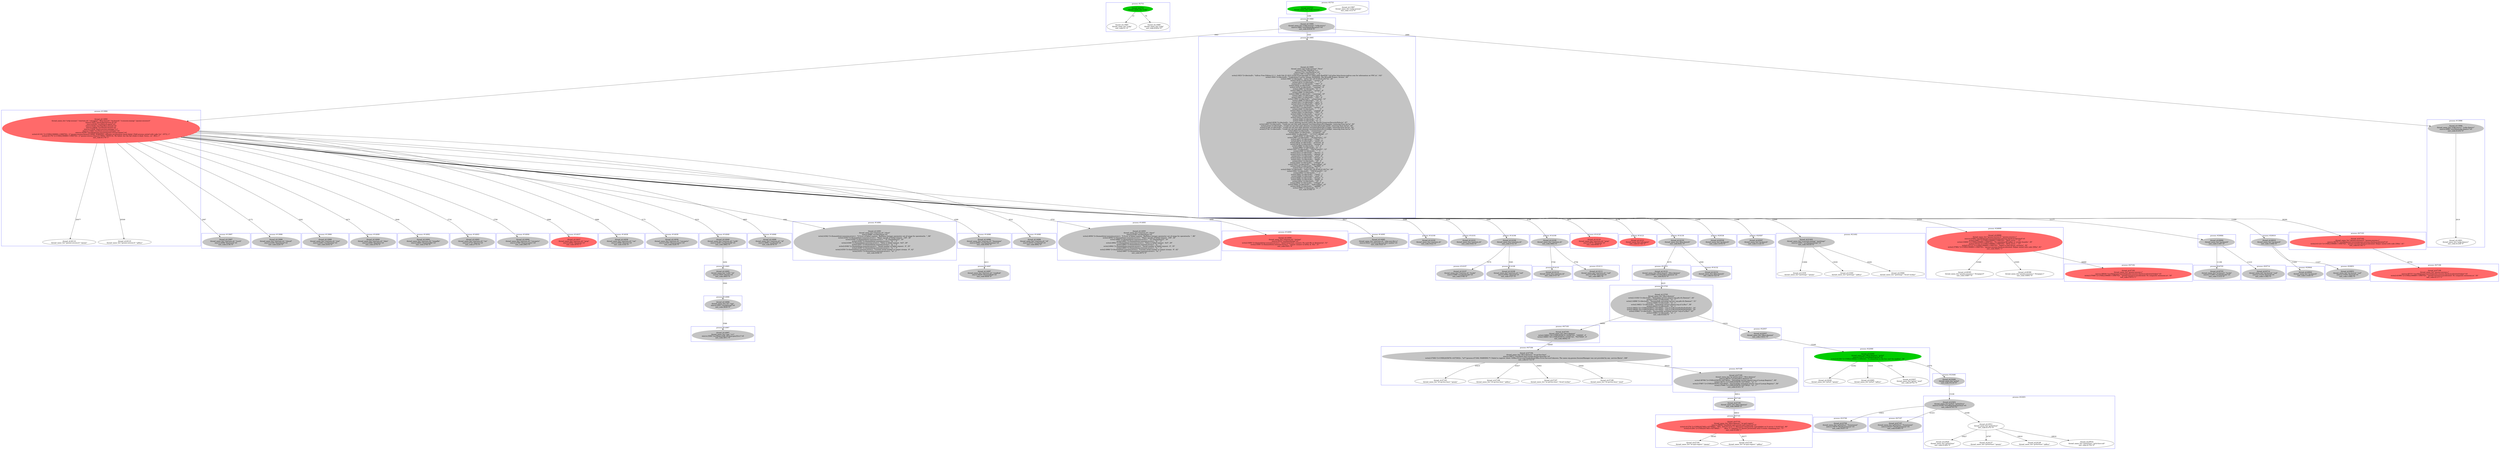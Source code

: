 digraph abc{
subgraph cluster_2731 {
2731   [label="thread_id:2731\nthread_name_list:\"xrdp\"", style = filled , color="green3"];
13965   [label="thread_id:13965\nthread_name_list:\"xrdp\"\nexit_code:51:\"0\""];
13966   [label="thread_id:13966\nthread_name_list:\"xrdp\"\nexit_code:41652:\"0\""];
label = "process #2731";
color = blue;
}
subgraph cluster_2733 {
13967   [label="thread_id:13967\nthread_name_list:\"xrdp-sesman\"\nexit_code:1513:\"0\""];
2733   [label="thread_id:2733\nthread_name_list:\"xrdp-sesman\"", style = filled , color="green3"];
label = "process #2733";
color = blue;
}
subgraph cluster_13980 {
13980   [label="thread_id:13980\nthread_name_list:\"xrdp-sesman\",\"xrdp-sessvc\"\nexecve:1864:\"/usr/sbin/xrdp-sessvc\"=0\nexit_code:41618:\"0\"", style = filled , color="grey77"];
label = "process #13980";
color = blue;
}
subgraph cluster_13994 {
13994   [label="thread_id:13994\nthread_name_list:\"xrdp-sesman\",\"startwm.sh\",\"ssh-agent\",\"dbus-launch\",\"im-launch\",\"x-session-manag\",\"gnome-session-b\"\nexecve:1855:\"/etc/xrdp/startwm.sh\"=0\nexecve:6100:\"/usr/bin/ssh-agent\"=0\nexecve:6183:\"/usr/bin/dbus-launch\"=0\nexecve:10826:\"/usr/bin/im-launch\"=0\nexecve:11838:\"/bin/x-session-manager\"=-1\nexecve:11840:\"/usr/bin/x-session-manager\"=0\nexecve:16356:\"/usr/lib/gnome-session/gnome-session-binary\"=0\nwrite2:41161:\"2<UNIX:[190669->190670]>, [{\"gnome-session-binary[13994]: WARNING: software acceleration check failed: Child process exited with code 1\\n\", 107}], 1\"\nwrite2:41176:\"2<UNIX:[190669->190670]>, [{\"gnome-session-binary[13994]: CRITICAL: We failed, but the fail whale is dead. Sorry....\\n\", 88}], 1\"\nexit_code:41179:\"1\"", style = filled , color="indianred1"];
26116   [label="thread_id:26116\nthread_name_list:\"gnome-session-b\",\"gmain\""];
26125   [label="thread_id:26125\nthread_name_list:\"gnome-session-b\",\"gdbus\""];
label = "process #13994";
color = blue;
}
subgraph cluster_13995 {
13995   [label="thread_id:13995\nthread_name_list:\"xrdp-sesman\",\"Xvnc\"\nexecve:1700:\"/bin/Xvnc\"=-1\nexecve:1701:\"/usr/bin/Xvnc\"=0\nwrite2:1786:\"2</dev/null>, \"\", 0\"\nwrite2:1823:\"2</dev/null>, \"\\nXvnc Free Edition 4.1.1 - built Feb 25 2015 23:02:21\\nCopyright (C) 2002-2005 RealVNC Ltd.\\nSee http://www.realvnc.com for information on VNC.\\n\", 142\"\nwrite2:1824:\"2</dev/null>, \"Underlying X server release 40300000, The XFree86 Project, Inc\\n\\n\", 64\"\nwrite2:1869:\"2</dev/null>, \"\\nSun Nov 26 03:40:32 2017\\n\", 26\"\nwrite2:1870:\"2</dev/null>, \" vncext:\", 8\"\nwrite2:1872:\"2</dev/null>, \"     \", 5\"\nwrite2:1877:\"2</dev/null>, \" VNC\", 4\"\nwrite2:1878:\"2</dev/null>, \" extension\", 10\"\nwrite2:1879:\"2</dev/null>, \" running!\", 9\"\nwrite2:1880:\"2</dev/null>, \"\\n\", 1\"\nwrite2:1893:\"2</dev/null>, \" vncext:\", 8\"\nwrite2:1896:\"2</dev/null>, \"     \", 5\"\nwrite2:1898:\"2</dev/null>, \" Listening\", 10\"\nwrite2:1901:\"2</dev/null>, \" for\", 4\"\nwrite2:1903:\"2</dev/null>, \" VNC\", 4\"\nwrite2:1905:\"2</dev/null>, \" connections\", 12\"\nwrite2:1908:\"2</dev/null>, \" on\", 3\"\nwrite2:1911:\"2</dev/null>, \" port\", 5\"\nwrite2:1913:\"2</dev/null>, \" 5910\", 5\"\nwrite2:1915:\"2</dev/null>, \"\\n\", 1\"\nwrite2:1917:\"2</dev/null>, \" vncext:\", 8\"\nwrite2:1920:\"2</dev/null>, \"     \", 5\"\nwrite2:1923:\"2</dev/null>, \" created\", 8\"\nwrite2:1925:\"2</dev/null>, \" VNC\", 4\"\nwrite2:1928:\"2</dev/null>, \" server\", 7\"\nwrite2:1930:\"2</dev/null>, \" for\", 4\"\nwrite2:1933:\"2</dev/null>, \" screen\", 7\"\nwrite2:1936:\"2</dev/null>, \" 0\", 2\"\nwrite2:1939:\"2</dev/null>, \"\\n\", 1\"\nwrite2:2038:\"2</dev/null>, \"error opening security policy file /etc/X11/xserver/SecurityPolicy\\n\", 67\"\nwrite2:2657:\"2</dev/null>, \"Could not init font path element /usr/share/fonts/X11/Speedo/, removing from list!\\n\", 83\"\nwrite2:2723:\"2</dev/null>, \"Could not init font path element /usr/share/fonts/X11/CID/, removing from list!\\n\", 80\"\nwrite2:2728:\"2</dev/null>, \"Could not init font path element /usr/share/fonts/X11/75dpi/, removing from list!\\n\", 82\"\nwrite2:2734:\"2</dev/null>, \"Could not init font path element /usr/share/fonts/X11/100dpi/, removing from list!\\n\", 83\"\nwrite2:2823:\"2</dev/null>, \" Connections:\", 13\"\nwrite2:2825:\"2</dev/null>, \" accepted:\", 10\"\nwrite2:2826:\"2</dev/null>, \" 127.0.0.1::46396\", 17\"\nwrite2:2828:\"2</dev/null>, \"\\n\", 1\"\nwrite2:2867:\"2</dev/null>, \" SConnection:\", 13\"\nwrite2:2871:\"2</dev/null>, \" Client\", 7\"\nwrite2:2874:\"2</dev/null>, \" needs\", 6\"\nwrite2:2876:\"2</dev/null>, \" protocol\", 9\"\nwrite2:2878:\"2</dev/null>, \" version\", 8\"\nwrite2:2880:\"2</dev/null>, \" 3.3\", 4\"\nwrite2:2882:\"2</dev/null>, \"\\n\", 1\"\nwrite2:3307:\"2</dev/null>, \" VNCSConnST:\", 12\"\nwrite2:3309:\"2</dev/null>, \" \", 1\"\nwrite2:3312:\"2</dev/null>, \" Server\", 7\"\nwrite2:3314:\"2</dev/null>, \" default\", 8\"\nwrite2:3317:\"2</dev/null>, \" pixel\", 6\"\nwrite2:3319:\"2</dev/null>, \" format\", 7\"\nwrite2:3321:\"2</dev/null>, \" depth\", 6\"\nwrite2:3323:\"2</dev/null>, \" 24\", 3\"\nwrite2:3325:\"2</dev/null>, \" (32bpp)\", 8\"\nwrite2:3327:\"2</dev/null>, \" little-endian\", 14\"\nwrite2:3329:\"2</dev/null>, \" bgr888\", 7\"\nwrite2:3331:\"2</dev/null>, \"\\n\", 1\"\nwrite2:5940:\"2</dev/null>, \"\\nSun Nov 26 03:40:33 2017\\n\", 26\"\nwrite2:5941:\"2</dev/null>, \" VNCSConnST:\", 12\"\nwrite2:5943:\"2</dev/null>, \" \", 1\"\nwrite2:5945:\"2</dev/null>, \" Client\", 7\"\nwrite2:5946:\"2</dev/null>, \" pixel\", 6\"\nwrite2:5948:\"2</dev/null>, \" format\", 7\"\nwrite2:5950:\"2</dev/null>, \" depth\", 6\"\nwrite2:5952:\"2</dev/null>, \" 24\", 3\"\nwrite2:5954:\"2</dev/null>, \" (32bpp)\", 8\"\nwrite2:5956:\"2</dev/null>, \" little-endian\", 14\"\nwrite2:5958:\"2</dev/null>, \" rgb888\", 7\"\nwrite2:5960:\"2</dev/null>, \"\\n\", 1\"\nexit_code:41584:\"0\"", style = filled , color="grey77"];
label = "process #13995";
color = blue;
}
subgraph cluster_13996 {
13996   [label="thread_id:13996\nthread_name_list:\"xrdp-sessvc\",\"xrdp-chansrv\"\nexecve:2086:\"/usr/sbin/xrdp-chansrv\"=0\nexit_code:41255:\"0\"", style = filled , color="grey77"];
14001   [label="thread_id:14001\nthread_name_list:\"xrdp-chansrv\"\nexit_code:41238:\"0\""];
label = "process #13996";
color = blue;
}
subgraph cluster_13997 {
13997   [label="thread_id:13997\nthread_name_list:\"startwm.sh\",\"touch\"\nexecve:2098:\"/bin/touch\"=0\nexit_code:2156:\"0\"", style = filled , color="grey77"];
label = "process #13997";
color = blue;
}
subgraph cluster_13998 {
13998   [label="thread_id:13998\nthread_name_list:\"startwm.sh\",\"chmod\"\nexecve:2180:\"/bin/chmod\"=0\nexit_code:2220:\"0\"", style = filled , color="grey77"];
label = "process #13998";
color = blue;
}
subgraph cluster_13999 {
13999   [label="thread_id:13999\nthread_name_list:\"startwm.sh\",\"stat\"\nexecve:2282:\"/usr/bin/stat\"=0\nexit_code:2434:\"0\"", style = filled , color="grey77"];
label = "process #13999";
color = blue;
}
subgraph cluster_14000 {
14000   [label="thread_id:14000\nthread_name_list:\"startwm.sh\",\"date\"\nexecve:2489:\"/bin/date\"=0\nexit_code:2578:\"0\"", style = filled , color="grey77"];
label = "process #14000";
color = blue;
}
subgraph cluster_14002 {
14002   [label="thread_id:14002\nthread_name_list:\"startwm.sh\",\"tempfile\"\nexecve:2664:\"/bin/tempfile\"=0\nexit_code:2700:\"0\"", style = filled , color="grey77"];
label = "process #14002";
color = blue;
}
subgraph cluster_14003 {
14003   [label="thread_id:14003\nthread_name_list:\"startwm.sh\",\"rm\"\nexecve:2733:\"/bin/rm\"=0\nexit_code:2775:\"0\"", style = filled , color="grey77"];
label = "process #14003";
color = blue;
}
subgraph cluster_14004 {
14004   [label="thread_id:14004\nthread_name_list:\"startwm.sh\",\"run-parts\"\nexecve:2789:\"/bin/run-parts\"=0\nexit_code:2963:\"0\"", style = filled , color="grey77"];
label = "process #14004";
color = blue;
}
subgraph cluster_14037 {
14037   [label="thread_id:14037\nthread_name_list:\"startwm.sh\",\"grep\"\nexecve:2992:\"/bin/grep\"=0\nexit_code:3074:\"1\"", style = filled , color="indianred1"];
label = "process #14037";
color = blue;
}
subgraph cluster_14038 {
14038   [label="thread_id:14038\nthread_name_list:\"startwm.sh\",\"cat\"\nexecve:3096:\"/bin/cat\"=0\nexit_code:3144:\"0\"", style = filled , color="grey77"];
label = "process #14038";
color = blue;
}
subgraph cluster_14039 {
14039   [label="thread_id:14039\nthread_name_list:\"startwm.sh\",\"run-parts\"\nexecve:3185:\"/bin/run-parts\"=0\nexit_code:3226:\"0\"", style = filled , color="grey77"];
label = "process #14039";
color = blue;
}
subgraph cluster_14040 {
14040   [label="thread_id:14040\nthread_name_list:\"startwm.sh\",\"xrdb\"\nexecve:3238:\"/usr/bin/xrdb\"=0\nexit_code:3862:\"0\"", style = filled , color="grey77"];
label = "process #14040";
color = blue;
}
subgraph cluster_14065 {
14065   [label="thread_id:14065\nthread_name_list:\"xrdb\",\"sh\"\nexecve:3453:\"/bin/sh\"=0\nexit_code:3843:\"0\"", style = filled , color="grey77"];
label = "process #14065";
color = blue;
}
subgraph cluster_14066 {
14066   [label="thread_id:14066\nthread_name_list:\"sh\",\"cpp\"\nexecve:3501:\"/usr/bin/cpp\"=0\nexit_code:3839:\"0\"", style = filled , color="grey77"];
label = "process #14066";
color = blue;
}
subgraph cluster_14067 {
14067   [label="thread_id:14067\nthread_name_list:\"cpp\",\"cc1\"\nexecve:3589:\"/usr/lib/gcc/x86_64-linux-gnu/5/cc1\"=0\nexit_code:3811:\"0\"", style = filled , color="grey77"];
label = "process #14067";
color = blue;
}
subgraph cluster_14068 {
14068   [label="thread_id:14068\nthread_name_list:\"startwm.sh\",\"id\"\nexecve:3906:\"/usr/bin/id\"=0\nexit_code:4076:\"0\"", style = filled , color="grey77"];
label = "process #14068";
color = blue;
}
subgraph cluster_14081 {
14081   [label="thread_id:14081\nthread_name_list:\"startwm.sh\",\"xhost\"\nexecve:4086:\"/usr/bin/xhost\"=0\nwrite2:4342:\"2</home/elwin/.xsession-errors>, \"X Error of failed request:  BadValue (integer parameter out of range for operation)\\n  \", 86\"\nwrite2:4343:\"2</home/elwin/.xsession-errors>, \"Major opcode of failed request:  109\", 36\"\nwrite2:4344:\"2</home/elwin/.xsession-errors>, \" (X_ChangeHosts)\", 16\"\nwrite2:4345:\"2</home/elwin/.xsession-errors>, \"\\n  \", 3\"\nwrite2:4346:\"2</home/elwin/.xsession-errors>, \"Value in failed request:  0x5\", 29\"\nwrite2:4347:\"2</home/elwin/.xsession-errors>, \"\\n  \", 3\"\nwrite2:4348:\"2</home/elwin/.xsession-errors>, \"Serial number of failed request:  6\", 35\"\nwrite2:4349:\"2</home/elwin/.xsession-errors>, \"\\n  \", 3\"\nwrite2:4350:\"2</home/elwin/.xsession-errors>, \"Current serial number in output stream:  8\", 42\"\nwrite2:4351:\"2</home/elwin/.xsession-errors>, \"\\n\", 1\"\nexit_code:4358:\"0\"", style = filled , color="grey77"];
label = "process #14081";
color = blue;
}
subgraph cluster_14086 {
14086   [label="thread_id:14086\nthread_name_list:\"startwm.sh\",\"basename\"\nexecve:4466:\"/usr/bin/basename\"=0\nexit_code:4504:\"0\"", style = filled , color="grey77"];
label = "process #14086";
color = blue;
}
subgraph cluster_14087 {
14087   [label="thread_id:14087\nthread_name_list:\"startwm.sh\",\"readlink\"\nexecve:4420:\"/bin/readlink\"=0\nexit_code:4459:\"0\"", style = filled , color="grey77"];
label = "process #14087";
color = blue;
}
subgraph cluster_14088 {
14088   [label="thread_id:14088\nthread_name_list:\"startwm.sh\",\"id\"\nexecve:4533:\"/usr/bin/id\"=0\nexit_code:4692:\"0\"", style = filled , color="grey77"];
label = "process #14088";
color = blue;
}
subgraph cluster_14093 {
14093   [label="thread_id:14093\nthread_name_list:\"startwm.sh\",\"xhost\"\nexecve:4708:\"/usr/bin/xhost\"=0\nwrite2:4958:\"2</home/elwin/.xsession-errors>, \"X Error of failed request:  BadValue (integer parameter out of range for operation)\\n  \", 86\"\nwrite2:4959:\"2</home/elwin/.xsession-errors>, \"Major opcode of failed request:  109\", 36\"\nwrite2:4960:\"2</home/elwin/.xsession-errors>, \" (X_ChangeHosts)\", 16\"\nwrite2:4961:\"2</home/elwin/.xsession-errors>, \"\\n  \", 3\"\nwrite2:4962:\"2</home/elwin/.xsession-errors>, \"Value in failed request:  0x5\", 29\"\nwrite2:4963:\"2</home/elwin/.xsession-errors>, \"\\n  \", 3\"\nwrite2:4964:\"2</home/elwin/.xsession-errors>, \"Serial number of failed request:  6\", 35\"\nwrite2:4965:\"2</home/elwin/.xsession-errors>, \"\\n  \", 3\"\nwrite2:4966:\"2</home/elwin/.xsession-errors>, \"Current serial number in output stream:  8\", 42\"\nwrite2:4967:\"2</home/elwin/.xsession-errors>, \"\\n\", 1\"\nexit_code:4975:\"0\"", style = filled , color="grey77"];
label = "process #14093";
color = blue;
}
subgraph cluster_14094 {
14094   [label="thread_id:14094\nthread_name_list:\"startwm.sh\",\"xbrlapi\"\nexecve:5014:\"/usr/bin/xbrlapi\"=0\nwrite2:5499:\"2</home/elwin/.xsession-errors>, \"openConnection: connect: No such file or directory\\n\", 51\"\nwrite2:5500:\"2</home/elwin/.xsession-errors>, \"cannot connect to brltty at :0\\n\", 31\"\nexit_code:5501:\"4\"", style = filled , color="indianred1"];
label = "process #14094";
color = blue;
}
subgraph cluster_14095 {
14095   [label="thread_id:14095\nthread_name_list:\"startwm.sh\",\"xdg-user-dirs-u\"\nexecve:5022:\"/usr/bin/xdg-user-dirs-update\"=0\nexit_code:5325:\"0\"", style = filled , color="grey77"];
label = "process #14095";
color = blue;
}
subgraph cluster_14100 {
14100   [label="thread_id:14100\nthread_name_list:\"startwm.sh\"\nexit_code:5522:\"0\"", style = filled , color="grey77"];
label = "process #14100";
color = blue;
}
subgraph cluster_14101 {
14101   [label="thread_id:14101\nthread_name_list:\"startwm.sh\"\nexit_code:5545:\"0\"", style = filled , color="grey77"];
label = "process #14101";
color = blue;
}
subgraph cluster_14106 {
14106   [label="thread_id:14106\nthread_name_list:\"startwm.sh\"\nexit_code:5731:\"0\"", style = filled , color="grey77"];
label = "process #14106";
color = blue;
}
subgraph cluster_14107 {
14107   [label="thread_id:14107\nthread_name_list:\"startwm.sh\",\"locale\"\nexecve:5586:\"/usr/bin/locale\"=0\nexit_code:5708:\"0\"", style = filled , color="grey77"];
label = "process #14107";
color = blue;
}
subgraph cluster_14108 {
14108   [label="thread_id:14108\nthread_name_list:\"startwm.sh\",\"sed\"\nexecve:5592:\"/bin/sed\"=0\nexit_code:5727:\"0\"", style = filled , color="grey77"];
label = "process #14108";
color = blue;
}
subgraph cluster_14109 {
14109   [label="thread_id:14109\nthread_name_list:\"startwm.sh\"\nexit_code:5865:\"0\"", style = filled , color="grey77"];
label = "process #14109";
color = blue;
}
subgraph cluster_14110 {
14110   [label="thread_id:14110\nthread_name_list:\"startwm.sh\"\nexit_code:5757:\"0\"", style = filled , color="grey77"];
label = "process #14110";
color = blue;
}
subgraph cluster_14111 {
14111   [label="thread_id:14111\nthread_name_list:\"startwm.sh\",\"sed\"\nexecve:5766:\"/bin/sed\"=0\nexit_code:5861:\"0\"", style = filled , color="grey77"];
label = "process #14111";
color = blue;
}
subgraph cluster_14120 {
14120   [label="thread_id:14120\nthread_name_list:\"startwm.sh\",\"grep\"\nexecve:5976:\"/bin/grep\"=0\nexit_code:6058:\"2\"", style = filled , color="indianred1"];
label = "process #14120";
color = blue;
}
subgraph cluster_14121 {
14121   [label="thread_id:14121\nthread_name_list:\"ssh-agent\"\nexit_code:41728:\"2\"", style = filled , color="indianred1"];
label = "process #14121";
color = blue;
}
subgraph cluster_14130 {
14130   [label="thread_id:14130\nthread_name_list:\"dbus-launch\"\nexit_code:8241:\"0\"", style = filled , color="grey77"];
label = "process #14130";
color = blue;
}
subgraph cluster_14131 {
14131   [label="thread_id:14131\nthread_name_list:\"dbus-launch\",\"dbus-daemon\"\nexecve:6585:\"/usr/bin/dbus-daemon\"=0\nexit_code:8233:\"0\"", style = filled , color="grey77"];
label = "process #14131";
color = blue;
}
subgraph cluster_14132 {
14132   [label="thread_id:14132\nthread_name_list:\"dbus-launch\"\nexit_code:41723:\"0\"", style = filled , color="grey77"];
label = "process #14132";
color = blue;
}
subgraph cluster_15705 {
15705   [label="thread_id:15705\nthread_name_list:\"dbus-daemon\"\nwrite2:13183:\"2</dev/null>, \"Activating service name='org.gtk.vfs.Daemon'\", 44\"\nwrite2:13185:\"2</dev/null>, \"\\n\", 1\"\nwrite2:14998:\"2</dev/null>, \"Successfully activated service 'org.gtk.vfs.Daemon'\", 51\"\nwrite2:15000:\"2</dev/null>, \"\\n\", 1\"\nwrite2:34821:\"2</dev/null>, \"Activating service name='org.a11y.Bus'\", 38\"\nwrite2:34823:\"2</dev/null>, \"\\n\", 1\"\nwrite2:34832:\"21<UNIX:[435675->437385]>, \"org.a11y.Bus\\n\\n6\\n0\\n0\\n0\\n0\\n\", 24\"\nwrite2:34839:\"22<UNIX:[435676->437393]>, \"org.a11y.Bus\\n\\n4\\n0\\n0\\n0\\n0\\n\", 24\"\nwrite2:35981:\"2</dev/null>, \"Successfully activated service 'org.a11y.Bus'\", 45\"\nwrite2:35983:\"2</dev/null>, \"\\n\", 1\"\nexit_code:41454:\"0\"", style = filled , color="grey77"];
label = "process #15705";
color = blue;
}
subgraph cluster_20538 {
20538   [label="thread_id:20538\nthread_name_list:\"im-launch\"\nexit_code:11079:\"0\"", style = filled , color="grey77"];
label = "process #20538";
color = blue;
}
subgraph cluster_20587 {
20587   [label="thread_id:20587\nthread_name_list:\"im-launch\"\nexit_code:11124:\"0\"", style = filled , color="grey77"];
label = "process #20587";
color = blue;
}
subgraph cluster_20684 {
20684   [label="thread_id:20684\nthread_name_list:\"im-launch\"\nexit_code:11387:\"0\"", style = filled , color="grey77"];
label = "process #20684";
color = blue;
}
subgraph cluster_20705 {
20705   [label="thread_id:20705\nthread_name_list:\"im-launch\",\"locale\"\nexecve:11209:\"/usr/bin/locale\"=0\nexit_code:11315:\"0\"", style = filled , color="grey77"];
label = "process #20705";
color = blue;
}
subgraph cluster_20714 {
20714   [label="thread_id:20714\nthread_name_list:\"im-launch\",\"sed\"\nexecve:11218:\"/bin/sed\"=0\nexit_code:11382:\"0\"", style = filled , color="grey77"];
label = "process #20714";
color = blue;
}
subgraph cluster_20819 {
20819   [label="thread_id:20819\nthread_name_list:\"im-launch\"\nexit_code:11690:\"0\"", style = filled , color="grey77"];
label = "process #20819";
color = blue;
}
subgraph cluster_20844 {
20844   [label="thread_id:20844\nthread_name_list:\"im-launch\"\nexit_code:11439:\"0\"", style = filled , color="grey77"];
label = "process #20844";
color = blue;
}
subgraph cluster_20853 {
20853   [label="thread_id:20853\nthread_name_list:\"im-launch\",\"sed\"\nexecve:11450:\"/bin/sed\"=0\nexit_code:11682:\"0\"", style = filled , color="grey77"];
label = "process #20853";
color = blue;
}
subgraph cluster_21402 {
21402   [label="thread_id:21402\nthread_name_list:\"x-session-manag\",\"gsettings\"\nexecve:12061:\"/usr/bin/gsettings\"=0\nexit_code:16318:\"0\"", style = filled , color="grey77"];
21939   [label="thread_id:21939\nthread_name_list:\"gsettings\",\"gmain\""];
21940   [label="thread_id:21940\nthread_name_list:\"gsettings\",\"gdbus\""];
23889   [label="thread_id:23889\nthread_name_list:\"gsettings\",\"dconf worker\""];
label = "process #21402";
color = blue;
}
subgraph cluster_22057 {
22057   [label="thread_id:22057\nthread_name_list:\"dbus-daemon\"\nexit_code:15031:\"0\"", style = filled , color="grey77"];
label = "process #22057";
color = blue;
}
subgraph cluster_22066 {
22066   [label="thread_id:22066\nthread_name_list:\"dbus-daemon\",\"gvfsd\"\nexecve:13275:\"/usr/lib/gvfs/gvfsd\"=0\nwrite2:41330:\"2<UNIX:[130022->130023]>, \"A connection to the bus can't be made\\n\", 38\"", style = filled , color="green3"];
22939   [label="thread_id:22939\nthread_name_list:\"gvfsd\",\"gmain\""];
22965   [label="thread_id:22965\nthread_name_list:\"gvfsd\",\"gdbus\""];
23057   [label="thread_id:23057\nthread_name_list:\"gvfsd\",\"pool\"\nexit_code:20752:\"0\""];
label = "process #22066";
color = blue;
}
subgraph cluster_23446 {
23446   [label="thread_id:23446\nthread_name_list:\"gvfsd\"\nexit_code:15116:\"0\"", style = filled , color="grey77"];
label = "process #23446";
color = blue;
}
subgraph cluster_23451 {
23451   [label="thread_id:23451\nthread_name_list:\"gvfsd\",\"gvfsd-fuse\"\nexecve:15185:\"/usr/lib/gvfs/gvfsd-fuse\"=0\nexit_code:41707:\"0\"", style = filled , color="grey77"];
23911   [label="thread_id:23911\nthread_name_list:\"gvfsd-fuse\"\nexit_code:41375:\"0\""];
23928   [label="thread_id:23928\nthread_name_list:\"gvfsd-fuse\"\nexit_code:41404:\"0\""];
24137   [label="thread_id:24137\nthread_name_list:\"gvfsd-fuse\",\"gmain\""];
24146   [label="thread_id:24146\nthread_name_list:\"gvfsd-fuse\",\"gdbus\""];
24919   [label="thread_id:24919\nthread_name_list:\"gvfsd-fuse\",\"gvfs-fuse-sub\"\nexit_code:41703:\"0\""];
label = "process #23451";
color = blue;
}
subgraph cluster_23708 {
23708   [label="thread_id:23708\nthread_name_list:\"gvfsd-fuse\",\"fusermount\"\nexecve:15876:\"/bin/fusermount\"=0\nexit_code:16357:\"0\"", style = filled , color="grey77"];
label = "process #23708";
color = blue;
}
subgraph cluster_26899 {
26899   [label="thread_id:26899\nthread_name_list:\"gnome-session-b\",\"gnome-session-c\"\nexecve:21600:\"/usr/lib/gnome-session/gnome-session-check-accelerated\"=0\nwrite2:33667:\"2<UNIX:[190669->190670]>, \"libGL error: \", 13\"\nwrite2:33669:\"2<UNIX:[190669->190670]>, \"No matching fbConfigs or visuals found\\n\", 39\"\nwrite2:33710:\"2<UNIX:[190669->190670]>, \"libGL error: \", 13\"\nwrite2:33713:\"2<UNIX:[190669->190670]>, \"failed to load driver: swrast\\n\", 30\"\nwrite2:37982:\"2<UNIX:[190669->190670]>, \"gnome-session-check-accelerated: Helper exited with code 256\\n\", 61\"\nexit_code:38261:\"1\"", style = filled , color="indianred1"];
46365   [label="thread_id:46365\nthread_name_list:\"gnome-session-c\",\"llvmpipe-0\"\nexit_code:33687:\"0\""];
46366   [label="thread_id:46366\nthread_name_list:\"gnome-session-c\",\"llvmpipe-1\"\nexit_code:33693:\"0\""];
label = "process #26899";
color = blue;
}
subgraph cluster_47183 {
47183   [label="thread_id:47183\nthread_name_list:\"dbus-daemon\"\nwrite2:34863:\"20<UNIX:[435674->435673]>, \"\\3\\0\\0\\0\", 4\"\nwrite2:34865:\"20<UNIX:[435674->435673]>, \"P\\270\\0\\0\", 4\"\nexit_code:36002:\"0\"", style = filled , color="grey77"];
label = "process #47183";
color = blue;
}
subgraph cluster_47184 {
47184   [label="thread_id:47184\nthread_name_list:\"dbus-daemon\",\"at-spi-bus-laun\"\nexecve:34871:\"/usr/lib/at-spi2-core/at-spi-bus-launcher\"=0\nwrite2:37483:\"2<UNIX:[435676->437393]>, \"\\n** (process:47184): WARNING **: Failed to register client: GDBus.Error:org.freedesktop.DBus.Error.ServiceUnknown: The name org.gnome.SessionManager was not provided by any .service files\\n\", 188\"\nexit_code:41714:\"0\"", style = filled , color="grey77"];
47185   [label="thread_id:47185\nthread_name_list:\"at-spi-bus-laun\",\"gmain\""];
47186   [label="thread_id:47186\nthread_name_list:\"at-spi-bus-laun\",\"gdbus\""];
47187   [label="thread_id:47187\nthread_name_list:\"at-spi-bus-laun\",\"dconf worker\""];
47188   [label="thread_id:47188\nthread_name_list:\"at-spi-bus-laun\",\"pool\""];
label = "process #47184";
color = blue;
}
subgraph cluster_47189 {
47189   [label="thread_id:47189\nthread_name_list:\"at-spi-bus-laun\",\"dbus-daemon\"\nexecve:36070:\"/usr/bin/dbus-daemon\"=0\nwrite2:36768:\"2<UNIX:[435676->437393]>, \"Activating service name='org.a11y.atspi.Registry'\", 49\"\nwrite2:36771:\"2<UNIX:[435676->437393]>, \"\\n\", 1\"\nwrite2:37987:\"2<UNIX:[435676->437393]>, \"Successfully activated service 'org.a11y.atspi.Registry'\", 56\"\nwrite2:37990:\"2<UNIX:[435676->437393]>, \"\\n\", 1\"\nexit_code:41451:\"0\"", style = filled , color="grey77"];
label = "process #47189";
color = blue;
}
subgraph cluster_47190 {
47190   [label="thread_id:47190\nthread_name_list:\"dbus-daemon\"\nexit_code:38009:\"0\"", style = filled , color="grey77"];
label = "process #47190";
color = blue;
}
subgraph cluster_47191 {
47191   [label="thread_id:47191\nthread_name_list:\"dbus-daemon\",\"at-spi2-registr\"\nexecve:36856:\"/usr/lib/at-spi2-core/at-spi2-registryd\"=0\nwrite2:41278:\"2<UNIX:[437483->437484]>, \"XIO:  fatal IO error 11 (Resource temporarily unavailable) on X server \\\":10.0\\\"\\r\\n\", 80\"\nwrite2:41284:\"2<UNIX:[437483->437484]>, \"      after 11 requests (11 known processed) with 0 events remaining.\\r\\n\", 71\"\nexit_code:41286:\"1\"", style = filled , color="indianred1"];
47194   [label="thread_id:47194\nthread_name_list:\"at-spi2-registr\",\"gmain\""];
47195   [label="thread_id:47195\nthread_name_list:\"at-spi2-registr\",\"gdbus\""];
label = "process #47191";
color = blue;
}
subgraph cluster_47192 {
47192   [label="thread_id:47192\nthread_name_list:\"gnome-session-c\"\nexecve:36930:\"/usr/lib/gnome-session/gnome-session-check-accelerated-helper\"=0\nwrite2:37949:\"2<UNIX:[190669->190670]>, \"gnome-session-is-accelerated: No composite extension.\\n\", 54\"\nexit_code:37973:\"1\"", style = filled , color="indianred1"];
label = "process #47192";
color = blue;
}
subgraph cluster_47193 {
47193   [label="thread_id:47193\nthread_name_list:\"gnome-session-b\",\"gnome-session-c\"\nexecve:38376:\"/usr/lib/gnome-session/gnome-session-check-accelerated\"=0\nwrite2:41123:\"2<UNIX:[190669->190670]>, \"gnome-session-check-accelerated: Helper exited with code 256\\n\", 61\"\nexit_code:41134:\"1\"", style = filled , color="indianred1"];
label = "process #47193";
color = blue;
}
subgraph cluster_47196 {
47196   [label="thread_id:47196\nthread_name_list:\"gnome-session-c\"\nexecve:40737:\"/usr/lib/gnome-session/gnome-session-check-accelerated-helper\"=0\nwrite2:41099:\"2<UNIX:[190669->190670]>, \"gnome-session-is-accelerated: No composite extension.\\n\", 54\"\nexit_code:41117:\"1\"", style = filled , color="indianred1"];
label = "process #47196";
color = blue;
}
subgraph cluster_47197 {
47197   [label="thread_id:47197\nthread_name_list:\"gvfsd-fuse\",\"fusermount\"\nexecve:41437:\"/bin/fusermount\"=0\nexit_code:41685:\"0\"", style = filled , color="grey77"];
label = "process #47197";
color = blue;
}
2731 -> 13965   [label="15"];
2731 -> 13966   [label="76"];




2733 -> 13980   [label="1496"];

13980 -> 13994   [label="1643"];
13980 -> 13995   [label="1645"];
13980 -> 13996   [label="2080"];

13994 -> 13997   [label="2087"];
13994 -> 13998   [label="2172"];
13994 -> 13999   [label="2262"];
13994 -> 14000   [label="2473"];
13994 -> 14002   [label="2646"];
13994 -> 14003   [label="2724"];
13994 -> 14004   [label="2780"];
13994 -> 14037   [label="2986"];
13994 -> 14038   [label="3086"];
13994 -> 14039   [label="3175"];
13994 -> 14040   [label="3233"];
13994 -> 14068   [label="3895"];
13994 -> 14081   [label="4081"];
13994 -> 14086   [label="4399"];
13994 -> 14088   [label="4522"];
13994 -> 14093   [label="4703"];
13994 -> 14094   [label="4999"];
13994 -> 14095   [label="5017"];
13994 -> 14100   [label="5506"];
13994 -> 14101   [label="5530"];
13994 -> 14106   [label="5564"];
13994 -> 14109   [label="5738"];
13994 -> 14120   [label="5971"];
13994 -> 14121   [label="6179"];
13994 -> 14130   [label="6567"];
13994 -> 20538   [label="11050"];
13994 -> 20587   [label="11096"];
13994 -> 20684   [label="11177"];
13994 -> 20819   [label="11406"];
13994 -> 21402   [label="12040"];
13994 -> 26116   [label="20477"];
13994 -> 26125   [label="20509"];
13994 -> 26899   [label="21531"];
13994 -> 47193   [label="38290"];


13996 -> 14001   [label="2619"];












14040 -> 14065   [label="3450"];

14065 -> 14066   [label="3500"];

14066 -> 14067   [label="3588"];




14086 -> 14087   [label="4413"];








14106 -> 14107   [label="5579"];
14106 -> 14108   [label="5585"];



14109 -> 14110   [label="5749"];
14109 -> 14111   [label="5756"];





14130 -> 14131   [label="6570"];
14130 -> 14132   [label="6590"];

14131 -> 15705   [label="8225"];


15705 -> 22057   [label="13232"];
15705 -> 47183   [label="34840"];



20684 -> 20705   [label="11199"];
20684 -> 20714   [label="11210"];



20819 -> 20844   [label="11424"];
20819 -> 20853   [label="11437"];



21402 -> 21939   [label="13006"];
21402 -> 21940   [label="13030"];
21402 -> 23889   [label="16281"];



22057 -> 22066   [label="13248"];

22066 -> 22939   [label="14382"];
22066 -> 22965   [label="14416"];
22066 -> 23057   [label="14570"];
22066 -> 23446   [label="15076"];




23446 -> 23451   [label="15108"];

23451 -> 23708   [label="15853"];
23451 -> 23911   [label="16396"];
23451 -> 47197   [label="41433"];



23911 -> 23928   [label="16427"];
23911 -> 24137   [label="16787"];
23911 -> 24146   [label="16818"];
23911 -> 24919   [label="18918"];







26899 -> 46365   [label="33580"];
26899 -> 46366   [label="33595"];
26899 -> 47192   [label="36889"];



47183 -> 47184   [label="34849"];

47184 -> 47185   [label="35419"];
47184 -> 47186   [label="35437"];
47184 -> 47187   [label="35903"];
47184 -> 47188   [label="35926"];
47184 -> 47189   [label="36025"];





47189 -> 47190   [label="36812"];

47190 -> 47191   [label="36833"];

47191 -> 47194   [label="38345"];
47191 -> 47195   [label="38377"];


47193 -> 47196   [label="40702"];





}
